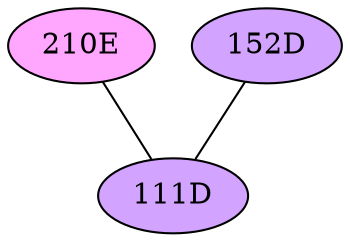 // The Round Table
graph {
	"210E" [fillcolor="#FFA6FF" style=radial]
	"111D" [fillcolor="#D3A4FF" style=radial]
	"210E" -- "111D" [penwidth=1]
	"152D" [fillcolor="#D3A4FF" style=radial]
	"111D" [fillcolor="#D3A4FF" style=radial]
	"152D" -- "111D" [penwidth=1]
}
